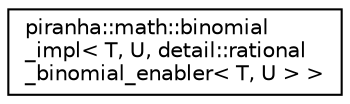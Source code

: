 digraph "Graphical Class Hierarchy"
{
  edge [fontname="Helvetica",fontsize="10",labelfontname="Helvetica",labelfontsize="10"];
  node [fontname="Helvetica",fontsize="10",shape=record];
  rankdir="LR";
  Node0 [label="piranha::math::binomial\l_impl\< T, U, detail::rational\l_binomial_enabler\< T, U \> \>",height=0.2,width=0.4,color="black", fillcolor="white", style="filled",URL="$structpiranha_1_1math_1_1binomial__impl_3_01_t_00_01_u_00_01detail_1_1rational__binomial__enabler_3_01_t_00_01_u_01_4_01_4.html",tooltip="Specialisation of the piranha::math::binomial() functor for piranha::mp_rational. ..."];
}
